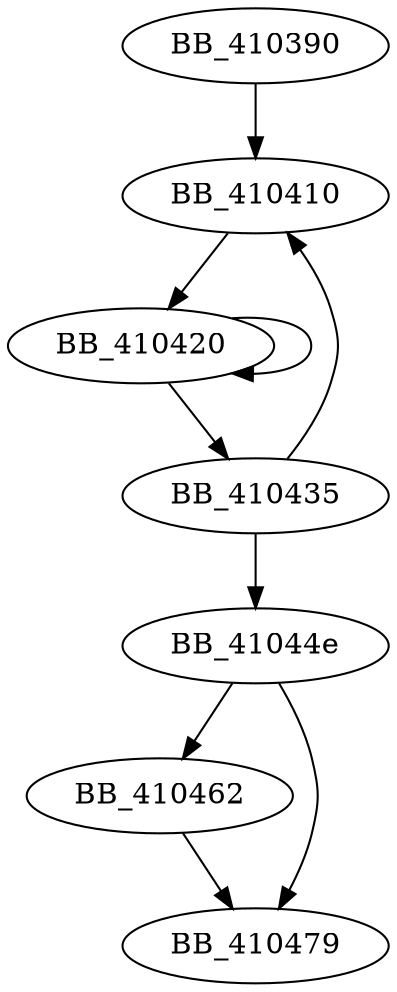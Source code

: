 DiGraph sub_410390{
BB_410390->BB_410410
BB_410410->BB_410420
BB_410420->BB_410420
BB_410420->BB_410435
BB_410435->BB_410410
BB_410435->BB_41044e
BB_41044e->BB_410462
BB_41044e->BB_410479
BB_410462->BB_410479
}
